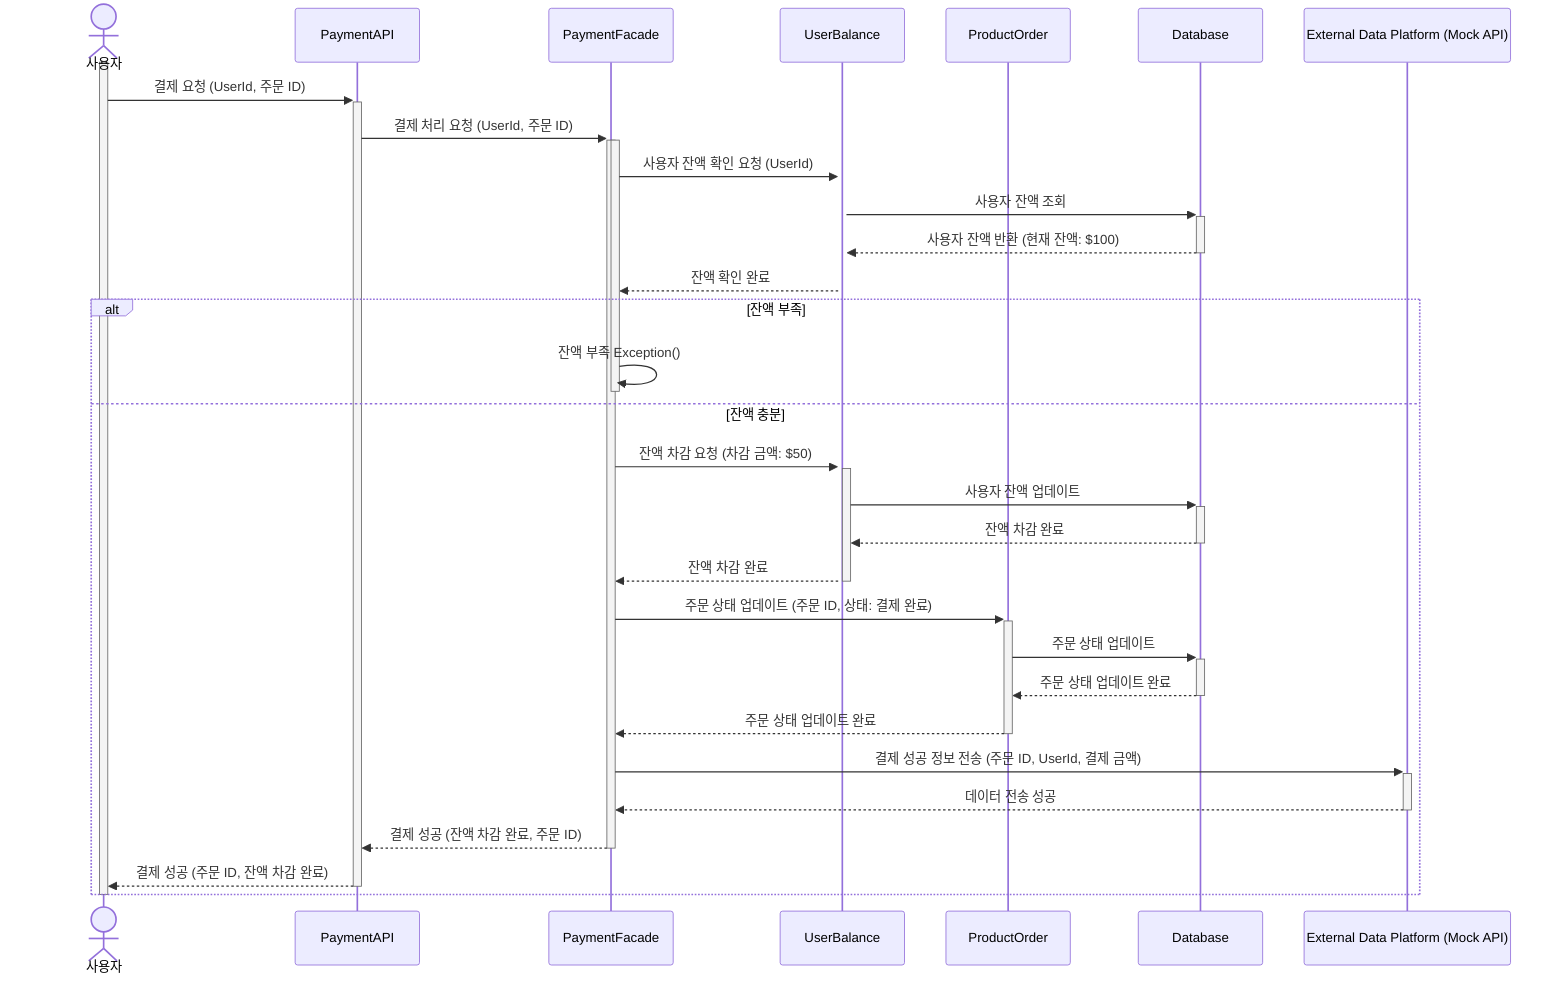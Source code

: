 sequenceDiagram
    actor Customer as 사용자
    participant API as PaymentAPI
    participant Facade as PaymentFacade
    participant User as UserBalance
    participant Order as ProductOrder
    participant DB as Database
    participant DataPlatform as External Data Platform (Mock API)

    %% 결제 시작
    activate Customer
    Customer->>+API: 결제 요청 (UserId, 주문 ID)
    API->>+Facade: 결제 처리 요청 (UserId, 주문 ID)
    activate Facade

    %% 잔액 확인 및 차감
    Facade->>+User: 사용자 잔액 확인 요청 (UserId)
    User->>+DB: 사용자 잔액 조회
    DB-->>-User: 사용자 잔액 반환 (현재 잔액: $100)
    User-->>Facade: 잔액 확인 완료

    alt 잔액 부족
        Facade->>Facade: 잔액 부족 Exception()
        deactivate Facade
    else 잔액 충분
        Facade->>+User: 잔액 차감 요청 (차감 금액: $50)
        User->>+DB: 사용자 잔액 업데이트
        DB-->>-User: 잔액 차감 완료
        User-->>-Facade: 잔액 차감 완료

        %% 주문 상태 업데이트
        Facade->>+Order: 주문 상태 업데이트 (주문 ID, 상태: 결제 완료)
        Order->>+DB: 주문 상태 업데이트
        DB-->>-Order: 주문 상태 업데이트 완료
        Order-->>-Facade: 주문 상태 업데이트 완료

        %% 데이터 플랫폼 전송
        Facade->>+DataPlatform: 결제 성공 정보 전송 (주문 ID, UserId, 결제 금액)
        DataPlatform-->>-Facade: 데이터 전송 성공

        Facade-->>-API: 결제 성공 (잔액 차감 완료, 주문 ID)
        API-->>-Customer: 결제 성공 (주문 ID, 잔액 차감 완료)
    end

    deactivate Customer